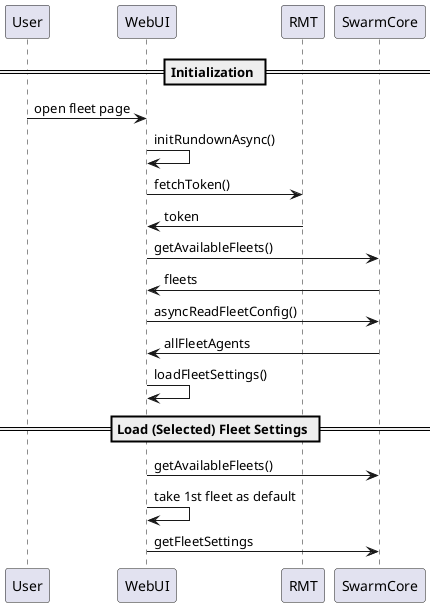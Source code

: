 @startuml
== Initialization ==
User -> WebUI: open fleet page
WebUI -> WebUI: initRundownAsync()
WebUI -> RMT: fetchToken()
RMT -> WebUI: token 
WebUI -> SwarmCore: getAvailableFleets()
SwarmCore -> WebUI: fleets
WebUI -> SwarmCore: asyncReadFleetConfig()
SwarmCore -> WebUI: allFleetAgents
WebUI -> WebUI: loadFleetSettings()

== Load (Selected) Fleet Settings ==
WebUI -> SwarmCore: getAvailableFleets() 
WebUI -> WebUI: take 1st fleet as default 
WebUI -> SwarmCore: getFleetSettings

@enduml
